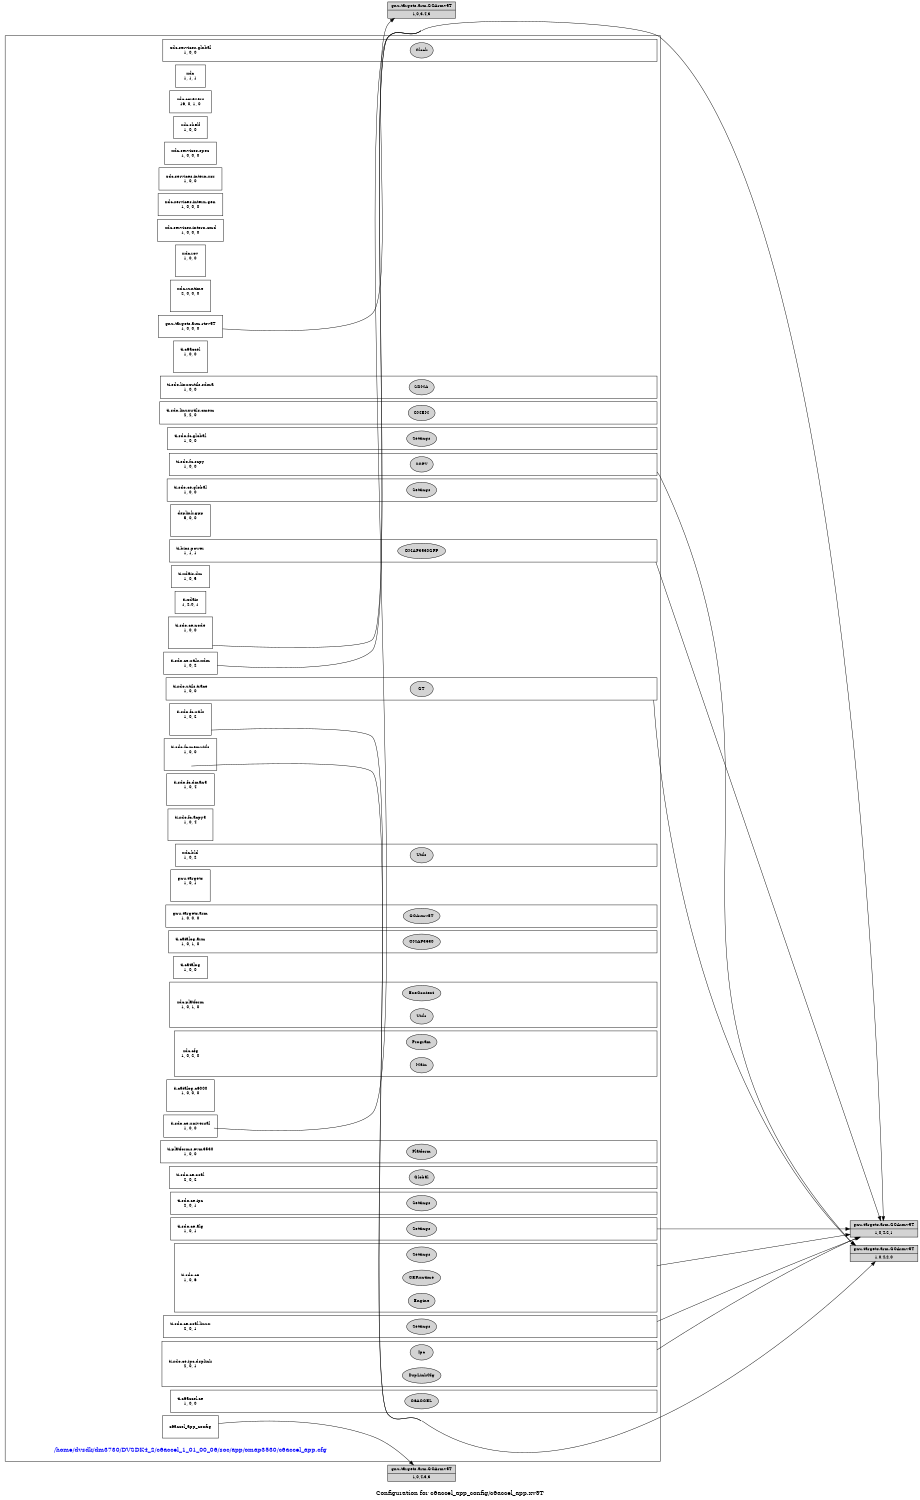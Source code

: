 digraph configuration {
    size="7.5,10";
    rankdir=LR;
    ranksep=".50 equally";
    concentrate=true;
    compound=true;
    label="\nConfiguration for c6accel_app_config/c6accel_app.xv5T"
  node [font=Helvetica, fontsize=14, fontcolor=black];  subgraph cluster0 {label=""; __cfg [label="/home/dvsdk/dm3730/DVSDK4_2/c6accel_1_01_00_06/soc/app/omap3530/c6accel_app.cfg", color=white, fontcolor=blue];
    node [font=Helvetica, fontsize=10];    subgraph cluster1 {
        label="";
        xdc_services_global__top [shape=box,label="xdc.services.global\n1, 0, 0", color=white];
        xdc_services_global__bot [shape=point,label="", style=invis];
        xdc_services_global_Clock [style=filled,fillcolor=lightgray, label="Clock"];
        xdc_services_global__top -> xdc_services_global_Clock[style=invis];
        xdc_services_global_Clock -> xdc_services_global__bot[style=invis];
    }
    subgraph cluster2 {
        label="";
        xdc__top [shape=box,label="xdc\n1, 1, 1", color=white];
    }
    subgraph cluster3 {
        label="";
        xdc_corevers__top [shape=box,label="xdc.corevers\n16, 0, 1, 0", color=white];
    }
    subgraph cluster4 {
        label="";
        xdc_shelf__top [shape=box,label="xdc.shelf\n1, 0, 0", color=white];
    }
    subgraph cluster5 {
        label="";
        xdc_services_spec__top [shape=box,label="xdc.services.spec\n1, 0, 0, 0", color=white];
    }
    subgraph cluster6 {
        label="";
        xdc_services_intern_xsr__top [shape=box,label="xdc.services.intern.xsr\n1, 0, 0", color=white];
    }
    subgraph cluster7 {
        label="";
        xdc_services_intern_gen__top [shape=box,label="xdc.services.intern.gen\n1, 0, 0, 0", color=white];
    }
    subgraph cluster8 {
        label="";
        xdc_services_intern_cmd__top [shape=box,label="xdc.services.intern.cmd\n1, 0, 0, 0", color=white];
    }
    subgraph cluster9 {
        label="";
        xdc_rov__top [shape=box,label="xdc.rov\n1, 0, 0", color=white];
        xdc_rov__bot [shape=point,label="", style=invis];
    }
    subgraph cluster10 {
        label="";
        xdc_runtime__top [shape=box,label="xdc.runtime\n2, 0, 0, 0", color=white];
        xdc_runtime__bot [shape=point,label="", style=invis];
    }
    subgraph cluster11 {
        label="";
        gnu_targets_arm_rtsv5T__top [shape=box,label="gnu.targets.arm.rtsv5T\n1, 0, 0, 0", color=white];
    }
    subgraph cluster12 {
        label="";
        ti_c6accel__top [shape=box,label="ti.c6accel\n1, 0, 0", color=white];
        ti_c6accel__bot [shape=point,label="", style=invis];
    }
    subgraph cluster13 {
        label="";
        ti_sdo_linuxutils_sdma__top [shape=box,label="ti.sdo.linuxutils.sdma\n1, 0, 0", color=white];
        ti_sdo_linuxutils_sdma__bot [shape=point,label="", style=invis];
        ti_sdo_linuxutils_sdma_SDMA [style=filled,fillcolor=lightgray, label="SDMA"];
        ti_sdo_linuxutils_sdma__top -> ti_sdo_linuxutils_sdma_SDMA[style=invis];
        ti_sdo_linuxutils_sdma_SDMA -> ti_sdo_linuxutils_sdma__bot[style=invis];
    }
    subgraph cluster14 {
        label="";
        ti_sdo_linuxutils_cmem__top [shape=box,label="ti.sdo.linuxutils.cmem\n2, 2, 0", color=white];
        ti_sdo_linuxutils_cmem__bot [shape=point,label="", style=invis];
        ti_sdo_linuxutils_cmem_CMEM [style=filled,fillcolor=lightgray, label="CMEM"];
        ti_sdo_linuxutils_cmem__top -> ti_sdo_linuxutils_cmem_CMEM[style=invis];
        ti_sdo_linuxutils_cmem_CMEM -> ti_sdo_linuxutils_cmem__bot[style=invis];
    }
    subgraph cluster15 {
        label="";
        ti_sdo_fc_global__top [shape=box,label="ti.sdo.fc.global\n1, 0, 0", color=white];
        ti_sdo_fc_global__bot [shape=point,label="", style=invis];
        ti_sdo_fc_global_Settings [style=filled,fillcolor=lightgray, label="Settings"];
        ti_sdo_fc_global__top -> ti_sdo_fc_global_Settings[style=invis];
        ti_sdo_fc_global_Settings -> ti_sdo_fc_global__bot[style=invis];
    }
    subgraph cluster16 {
        label="";
        ti_sdo_fc_scpy__top [shape=box,label="ti.sdo.fc.scpy\n1, 0, 0", color=white];
        ti_sdo_fc_scpy__bot [shape=point,label="", style=invis];
        ti_sdo_fc_scpy_SCPY [style=filled,fillcolor=lightgray, label="SCPY"];
        ti_sdo_fc_scpy__top -> ti_sdo_fc_scpy_SCPY[style=invis];
        ti_sdo_fc_scpy_SCPY -> ti_sdo_fc_scpy__bot[style=invis];
    }
    subgraph cluster17 {
        label="";
        ti_sdo_ce_global__top [shape=box,label="ti.sdo.ce.global\n1, 0, 0", color=white];
        ti_sdo_ce_global__bot [shape=point,label="", style=invis];
        ti_sdo_ce_global_Settings [style=filled,fillcolor=lightgray, label="Settings"];
        ti_sdo_ce_global__top -> ti_sdo_ce_global_Settings[style=invis];
        ti_sdo_ce_global_Settings -> ti_sdo_ce_global__bot[style=invis];
    }
    subgraph cluster18 {
        label="";
        dsplink_gpp__top [shape=box,label="dsplink.gpp\n5, 0, 0", color=white];
        dsplink_gpp__bot [shape=point,label="", style=invis];
    }
    subgraph cluster19 {
        label="";
        ti_bios_power__top [shape=box,label="ti.bios.power\n1, 1, 1", color=white];
        ti_bios_power__bot [shape=point,label="", style=invis];
        ti_bios_power_OMAP3530GPP [style=filled,fillcolor=lightgray, label="OMAP3530GPP"];
        ti_bios_power__top -> ti_bios_power_OMAP3530GPP[style=invis];
        ti_bios_power_OMAP3530GPP -> ti_bios_power__bot[style=invis];
    }
    subgraph cluster20 {
        label="";
        ti_xdais_dm__top [shape=box,label="ti.xdais.dm\n1, 0, 5", color=white];
    }
    subgraph cluster21 {
        label="";
        ti_xdais__top [shape=box,label="ti.xdais\n1, 2.0, 1", color=white];
    }
    subgraph cluster22 {
        label="";
        ti_sdo_ce_node__top [shape=box,label="ti.sdo.ce.node\n1, 0, 0", color=white];
        ti_sdo_ce_node__bot [shape=point,label="", style=invis];
    }
    subgraph cluster23 {
        label="";
        ti_sdo_utils_trace__top [shape=box,label="ti.sdo.utils.trace\n1, 0, 0", color=white];
        ti_sdo_utils_trace__bot [shape=point,label="", style=invis];
        ti_sdo_utils_trace_GT [style=filled,fillcolor=lightgray, label="GT"];
        ti_sdo_utils_trace__top -> ti_sdo_utils_trace_GT[style=invis];
        ti_sdo_utils_trace_GT -> ti_sdo_utils_trace__bot[style=invis];
    }
    subgraph cluster24 {
        label="";
        ti_sdo_ce_utils_xdm__top [shape=box,label="ti.sdo.ce.utils.xdm\n1, 0, 2", color=white];
    }
    subgraph cluster25 {
        label="";
        ti_sdo_fc_memutils__top [shape=box,label="ti.sdo.fc.memutils\n1, 0, 0", color=white];
        ti_sdo_fc_memutils__bot [shape=point,label="", style=invis];
    }
    subgraph cluster26 {
        label="";
        ti_sdo_fc_utils__top [shape=box,label="ti.sdo.fc.utils\n1, 0, 2", color=white];
        ti_sdo_fc_utils__bot [shape=point,label="", style=invis];
    }
    subgraph cluster27 {
        label="";
        ti_sdo_fc_dman3__top [shape=box,label="ti.sdo.fc.dman3\n1, 0, 4", color=white];
        ti_sdo_fc_dman3__bot [shape=point,label="", style=invis];
    }
    subgraph cluster28 {
        label="";
        ti_sdo_fc_acpy3__top [shape=box,label="ti.sdo.fc.acpy3\n1, 0, 4", color=white];
        ti_sdo_fc_acpy3__bot [shape=point,label="", style=invis];
    }
    subgraph cluster29 {
        label="";
        xdc_bld__top [shape=box,label="xdc.bld\n1, 0, 2", color=white];
        xdc_bld__bot [shape=point,label="", style=invis];
        xdc_bld_Utils [style=filled,fillcolor=lightgray, label="Utils"];
        xdc_bld__top -> xdc_bld_Utils[style=invis];
        xdc_bld_Utils -> xdc_bld__bot[style=invis];
    }
    subgraph cluster30 {
        label="";
        gnu_targets__top [shape=box,label="gnu.targets\n1, 0, 1", color=white];
        gnu_targets__bot [shape=point,label="", style=invis];
    }
    subgraph cluster31 {
        label="";
        gnu_targets_arm__top [shape=box,label="gnu.targets.arm\n1, 0, 0, 0", color=white];
        gnu_targets_arm__bot [shape=point,label="", style=invis];
        gnu_targets_arm_GCArmv5T [style=filled,fillcolor=lightgray, label="GCArmv5T"];
        gnu_targets_arm__top -> gnu_targets_arm_GCArmv5T[style=invis];
        gnu_targets_arm_GCArmv5T -> gnu_targets_arm__bot[style=invis];
    }
    subgraph cluster32 {
        label="";
        ti_catalog_arm__top [shape=box,label="ti.catalog.arm\n1, 0, 1, 0", color=white];
        ti_catalog_arm__bot [shape=point,label="", style=invis];
        ti_catalog_arm_OMAP3530 [style=filled,fillcolor=lightgray, label="OMAP3530"];
        ti_catalog_arm__top -> ti_catalog_arm_OMAP3530[style=invis];
        ti_catalog_arm_OMAP3530 -> ti_catalog_arm__bot[style=invis];
    }
    subgraph cluster33 {
        label="";
        ti_catalog__top [shape=box,label="ti.catalog\n1, 0, 0", color=white];
    }
    subgraph cluster34 {
        label="";
        xdc_platform__top [shape=box,label="xdc.platform\n1, 0, 1, 0", color=white];
        xdc_platform__bot [shape=point,label="", style=invis];
        xdc_platform_ExeContext [style=filled,fillcolor=lightgray, label="ExeContext"];
        xdc_platform__top -> xdc_platform_ExeContext[style=invis];
        xdc_platform_ExeContext -> xdc_platform__bot[style=invis];
        xdc_platform_Utils [style=filled,fillcolor=lightgray, label="Utils"];
        xdc_platform__top -> xdc_platform_Utils[style=invis];
        xdc_platform_Utils -> xdc_platform__bot[style=invis];
    }
    subgraph cluster35 {
        label="";
        xdc_cfg__top [shape=box,label="xdc.cfg\n1, 0, 2, 0", color=white];
        xdc_cfg__bot [shape=point,label="", style=invis];
        xdc_cfg_Program [style=filled,fillcolor=lightgray, label="Program"];
        xdc_cfg__top -> xdc_cfg_Program[style=invis];
        xdc_cfg_Program -> xdc_cfg__bot[style=invis];
        xdc_cfg_Main [style=filled,fillcolor=lightgray, label="Main"];
        xdc_cfg__top -> xdc_cfg_Main[style=invis];
        xdc_cfg_Main -> xdc_cfg__bot[style=invis];
    }
    subgraph cluster36 {
        label="";
        ti_catalog_c6000__top [shape=box,label="ti.catalog.c6000\n1, 0, 0, 0", color=white];
        ti_catalog_c6000__bot [shape=point,label="", style=invis];
    }
    subgraph cluster37 {
        label="";
        ti_platforms_evm3530__top [shape=box,label="ti.platforms.evm3530\n1, 0, 0", color=white];
        ti_platforms_evm3530__bot [shape=point,label="", style=invis];
        ti_platforms_evm3530_Platform [style=filled,fillcolor=lightgray, label="Platform"];
        ti_platforms_evm3530__top -> ti_platforms_evm3530_Platform[style=invis];
        ti_platforms_evm3530_Platform -> ti_platforms_evm3530__bot[style=invis];
    }
    subgraph cluster38 {
        label="";
        ti_sdo_ce_osal__top [shape=box,label="ti.sdo.ce.osal\n2, 0, 2", color=white];
        ti_sdo_ce_osal__bot [shape=point,label="", style=invis];
        ti_sdo_ce_osal_Global [style=filled,fillcolor=lightgray, label="Global"];
        ti_sdo_ce_osal__top -> ti_sdo_ce_osal_Global[style=invis];
        ti_sdo_ce_osal_Global -> ti_sdo_ce_osal__bot[style=invis];
    }
    subgraph cluster39 {
        label="";
        ti_sdo_ce_ipc__top [shape=box,label="ti.sdo.ce.ipc\n2, 0, 1", color=white];
        ti_sdo_ce_ipc__bot [shape=point,label="", style=invis];
        ti_sdo_ce_ipc_Settings [style=filled,fillcolor=lightgray, label="Settings"];
        ti_sdo_ce_ipc__top -> ti_sdo_ce_ipc_Settings[style=invis];
        ti_sdo_ce_ipc_Settings -> ti_sdo_ce_ipc__bot[style=invis];
    }
    subgraph cluster40 {
        label="";
        ti_sdo_ce_osal_linux__top [shape=box,label="ti.sdo.ce.osal.linux\n2, 0, 1", color=white];
        ti_sdo_ce_osal_linux__bot [shape=point,label="", style=invis];
        ti_sdo_ce_osal_linux_Settings [style=filled,fillcolor=lightgray, label="Settings"];
        ti_sdo_ce_osal_linux__top -> ti_sdo_ce_osal_linux_Settings[style=invis];
        ti_sdo_ce_osal_linux_Settings -> ti_sdo_ce_osal_linux__bot[style=invis];
    }
    subgraph cluster41 {
        label="";
        ti_sdo_ce_ipc_dsplink__top [shape=box,label="ti.sdo.ce.ipc.dsplink\n2, 0, 1", color=white];
        ti_sdo_ce_ipc_dsplink__bot [shape=point,label="", style=invis];
        ti_sdo_ce_ipc_dsplink_Ipc [style=filled,fillcolor=lightgray, label="Ipc"];
        ti_sdo_ce_ipc_dsplink__top -> ti_sdo_ce_ipc_dsplink_Ipc[style=invis];
        ti_sdo_ce_ipc_dsplink_Ipc -> ti_sdo_ce_ipc_dsplink__bot[style=invis];
        ti_sdo_ce_ipc_dsplink_DspLinkCfg [style=filled,fillcolor=lightgray, label="DspLinkCfg"];
        ti_sdo_ce_ipc_dsplink__top -> ti_sdo_ce_ipc_dsplink_DspLinkCfg[style=invis];
        ti_sdo_ce_ipc_dsplink_DspLinkCfg -> ti_sdo_ce_ipc_dsplink__bot[style=invis];
    }
    subgraph cluster42 {
        label="";
        ti_sdo_ce_alg__top [shape=box,label="ti.sdo.ce.alg\n1, 0, 1", color=white];
        ti_sdo_ce_alg__bot [shape=point,label="", style=invis];
        ti_sdo_ce_alg_Settings [style=filled,fillcolor=lightgray, label="Settings"];
        ti_sdo_ce_alg__top -> ti_sdo_ce_alg_Settings[style=invis];
        ti_sdo_ce_alg_Settings -> ti_sdo_ce_alg__bot[style=invis];
    }
    subgraph cluster43 {
        label="";
        ti_sdo_ce__top [shape=box,label="ti.sdo.ce\n1, 0, 6", color=white];
        ti_sdo_ce__bot [shape=point,label="", style=invis];
        ti_sdo_ce_Engine [style=filled,fillcolor=lightgray, label="Engine"];
        ti_sdo_ce__top -> ti_sdo_ce_Engine[style=invis];
        ti_sdo_ce_Engine -> ti_sdo_ce__bot[style=invis];
        ti_sdo_ce_CERuntime [style=filled,fillcolor=lightgray, label="CERuntime"];
        ti_sdo_ce__top -> ti_sdo_ce_CERuntime[style=invis];
        ti_sdo_ce_CERuntime -> ti_sdo_ce__bot[style=invis];
        ti_sdo_ce_Settings [style=filled,fillcolor=lightgray, label="Settings"];
        ti_sdo_ce__top -> ti_sdo_ce_Settings[style=invis];
        ti_sdo_ce_Settings -> ti_sdo_ce__bot[style=invis];
    }
    subgraph cluster44 {
        label="";
        ti_sdo_ce_universal__top [shape=box,label="ti.sdo.ce.universal\n1, 0, 0", color=white];
    }
    subgraph cluster45 {
        label="";
        ti_c6accel_ce__top [shape=box,label="ti.c6accel.ce\n1, 0, 0", color=white];
        ti_c6accel_ce__bot [shape=point,label="", style=invis];
        ti_c6accel_ce_C6ACCEL [style=filled,fillcolor=lightgray, label="C6ACCEL"];
        ti_c6accel_ce__top -> ti_c6accel_ce_C6ACCEL[style=invis];
        ti_c6accel_ce_C6ACCEL -> ti_c6accel_ce__bot[style=invis];
    }
    subgraph cluster46 {
        label="";
        c6accel_app_config__top [shape=box,label="c6accel_app_config\n", color=white];
    }
  }
  node [font=Helvetica, fontsize=10];
    gnu_targets_arm_GCArmv5T__1_0_3__4_3 [shape=record,label="gnu.targets.arm.GCArmv5T|1,0,3.4,3",style=filled, fillcolor=lightgrey];
    gnu_targets_arm_rtsv5T__top -> gnu_targets_arm_GCArmv5T__1_0_3__4_3 [ltail=cluster11];
    gnu_targets_arm_GCArmv5T__1_0_4__2_0 [shape=record,label="gnu.targets.arm.GCArmv5T|1,0,4.2,0",style=filled, fillcolor=lightgrey];
    ti_sdo_fc_scpy__bot -> gnu_targets_arm_GCArmv5T__1_0_4__2_0 [ltail=cluster16];
    gnu_targets_arm_GCArmv5T__1_0_4__2_1 [shape=record,label="gnu.targets.arm.GCArmv5T|1,0,4.2,1",style=filled, fillcolor=lightgrey];
    ti_bios_power__bot -> gnu_targets_arm_GCArmv5T__1_0_4__2_1 [ltail=cluster19];
    gnu_targets_arm_GCArmv5T__1_0_4__2_1 [shape=record,label="gnu.targets.arm.GCArmv5T|1,0,4.2,1",style=filled, fillcolor=lightgrey];
    ti_sdo_ce_node__bot -> gnu_targets_arm_GCArmv5T__1_0_4__2_1 [ltail=cluster22];
    gnu_targets_arm_GCArmv5T__1_0_4__2_0 [shape=record,label="gnu.targets.arm.GCArmv5T|1,0,4.2,0",style=filled, fillcolor=lightgrey];
    ti_sdo_utils_trace__bot -> gnu_targets_arm_GCArmv5T__1_0_4__2_0 [ltail=cluster23];
    gnu_targets_arm_GCArmv5T__1_0_4__2_1 [shape=record,label="gnu.targets.arm.GCArmv5T|1,0,4.2,1",style=filled, fillcolor=lightgrey];
    ti_sdo_ce_utils_xdm__top -> gnu_targets_arm_GCArmv5T__1_0_4__2_1 [ltail=cluster24];
    gnu_targets_arm_GCArmv5T__1_0_4__2_0 [shape=record,label="gnu.targets.arm.GCArmv5T|1,0,4.2,0",style=filled, fillcolor=lightgrey];
    ti_sdo_fc_memutils__bot -> gnu_targets_arm_GCArmv5T__1_0_4__2_0 [ltail=cluster25];
    gnu_targets_arm_GCArmv5T__1_0_4__2_0 [shape=record,label="gnu.targets.arm.GCArmv5T|1,0,4.2,0",style=filled, fillcolor=lightgrey];
    ti_sdo_fc_utils__bot -> gnu_targets_arm_GCArmv5T__1_0_4__2_0 [ltail=cluster26];
    gnu_targets_arm_GCArmv5T__1_0_4__2_1 [shape=record,label="gnu.targets.arm.GCArmv5T|1,0,4.2,1",style=filled, fillcolor=lightgrey];
    ti_sdo_ce_osal_linux__bot -> gnu_targets_arm_GCArmv5T__1_0_4__2_1 [ltail=cluster40];
    gnu_targets_arm_GCArmv5T__1_0_4__2_1 [shape=record,label="gnu.targets.arm.GCArmv5T|1,0,4.2,1",style=filled, fillcolor=lightgrey];
    ti_sdo_ce_ipc_dsplink__bot -> gnu_targets_arm_GCArmv5T__1_0_4__2_1 [ltail=cluster41];
    gnu_targets_arm_GCArmv5T__1_0_4__2_1 [shape=record,label="gnu.targets.arm.GCArmv5T|1,0,4.2,1",style=filled, fillcolor=lightgrey];
    ti_sdo_ce_alg__bot -> gnu_targets_arm_GCArmv5T__1_0_4__2_1 [ltail=cluster42];
    gnu_targets_arm_GCArmv5T__1_0_4__2_1 [shape=record,label="gnu.targets.arm.GCArmv5T|1,0,4.2,1",style=filled, fillcolor=lightgrey];
    ti_sdo_ce__bot -> gnu_targets_arm_GCArmv5T__1_0_4__2_1 [ltail=cluster43];
    gnu_targets_arm_GCArmv5T__1_0_4__2_1 [shape=record,label="gnu.targets.arm.GCArmv5T|1,0,4.2,1",style=filled, fillcolor=lightgrey];
    ti_sdo_ce_universal__top -> gnu_targets_arm_GCArmv5T__1_0_4__2_1 [ltail=cluster44];
    gnu_targets_arm_GCArmv5T__1_0_4__3_3 [shape=record,label="gnu.targets.arm.GCArmv5T|1,0,4.3,3",style=filled, fillcolor=lightgrey];
    c6accel_app_config__top -> gnu_targets_arm_GCArmv5T__1_0_4__3_3 [ltail=cluster46];
}
